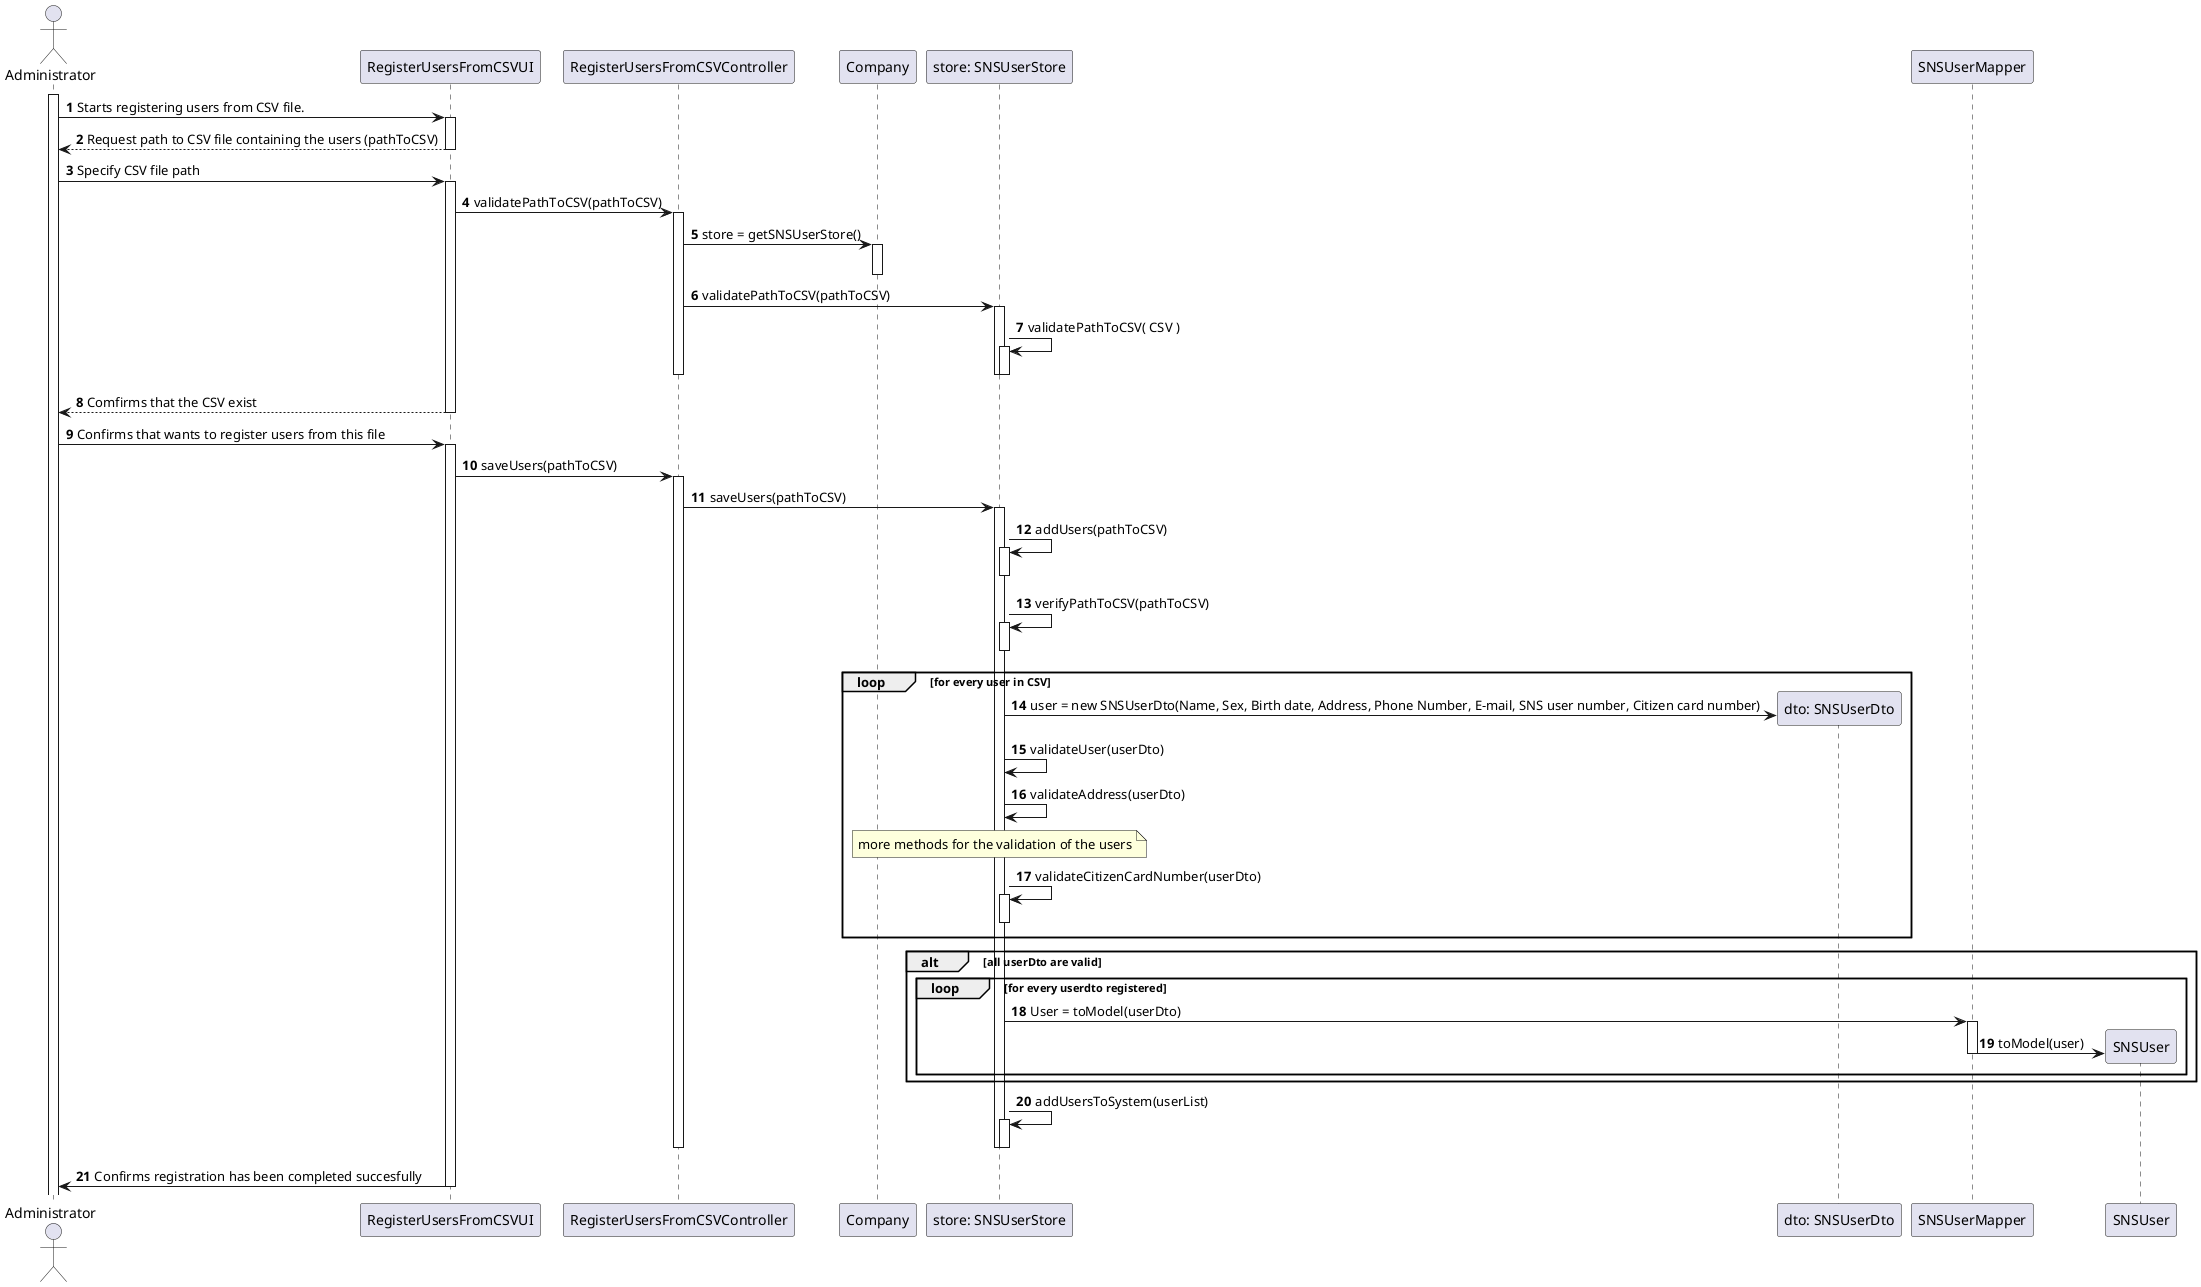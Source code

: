 @startuml
'https://plantuml.com/sequence-diagram

actor "Administrator" as Administrator
participant "RegisterUsersFromCSVUI" as RegisterUsersFromCSVUI
participant "RegisterUsersFromCSVController" as RegisterUserFromCSVController
participant "Company" as Company
participant "store: SNSUserStore" as SNSUserStore
participant "dto: SNSUserDto" as SNSUserDto
participant "SNSUserMapper" as SNSUserMapper

autonumber

autonumber
activate Administrator
Administrator -> RegisterUsersFromCSVUI : Starts registering users from CSV file.
activate RegisterUsersFromCSVUI
RegisterUsersFromCSVUI --> Administrator : Request path to CSV file containing the users (pathToCSV)
deactivate RegisterUsersFromCSVUI

Administrator -> RegisterUsersFromCSVUI : Specify CSV file path
activate RegisterUsersFromCSVUI
RegisterUsersFromCSVUI -> RegisterUserFromCSVController : validatePathToCSV(pathToCSV)
activate RegisterUserFromCSVController
RegisterUserFromCSVController -> Company : store = getSNSUserStore()
activate Company
deactivate Company
RegisterUserFromCSVController -> SNSUserStore : validatePathToCSV(pathToCSV)
activate SNSUserStore
SNSUserStore -> SNSUserStore : validatePathToCSV( CSV )
activate SNSUserStore
deactivate SNSUserStore
deactivate SNSUserStore
deactivate RegisterUserFromCSVController
RegisterUsersFromCSVUI --> Administrator : Comfirms that the CSV exist
deactivate RegisterUsersFromCSVUI

Administrator -> RegisterUsersFromCSVUI : Confirms that wants to register users from this file
activate RegisterUsersFromCSVUI
RegisterUsersFromCSVUI -> RegisterUserFromCSVController : saveUsers(pathToCSV)
activate RegisterUserFromCSVController
RegisterUserFromCSVController -> SNSUserStore : saveUsers(pathToCSV)
activate SNSUserStore

SNSUserStore -> SNSUserStore : addUsers(pathToCSV)
activate SNSUserStore
deactivate SNSUserStore

SNSUserStore -> SNSUserStore : verifyPathToCSV(pathToCSV)
activate SNSUserStore
deactivate


create SNSUserDto

loop for every user in CSV

SNSUserStore -> SNSUserDto :  user = new SNSUserDto(Name, Sex, Birth date, Address, Phone Number, E-mail, SNS user number, Citizen card number)
SNSUserStore -> SNSUserStore : validateUser(userDto)
SNSUserStore -> SNSUserStore : validateAddress(userDto)

note over SNSUserStore
    more methods for the validation of the users
end note

SNSUserStore -> SNSUserStore : validateCitizenCardNumber(userDto)




activate SNSUserStore
deactivate SNSUserStore

end

alt all userDto are valid

loop for every userdto registered
SNSUserStore -> SNSUserMapper : User = toModel(userDto)
activate SNSUserMapper
create SNSUser
SNSUserMapper -> SNSUser : toModel(user)
deactivate SNSUserMapper

end
end

SNSUserStore -> SNSUserStore : addUsersToSystem(userList)
activate SNSUserStore
deactivate SNSUserStore
deactivate SNSUserStore


deactivate RegisterUserFromCSVController
RegisterUsersFromCSVUI -> Administrator : Confirms registration has been completed succesfully
deactivate RegisterUsersFromCSVUI

@enduml